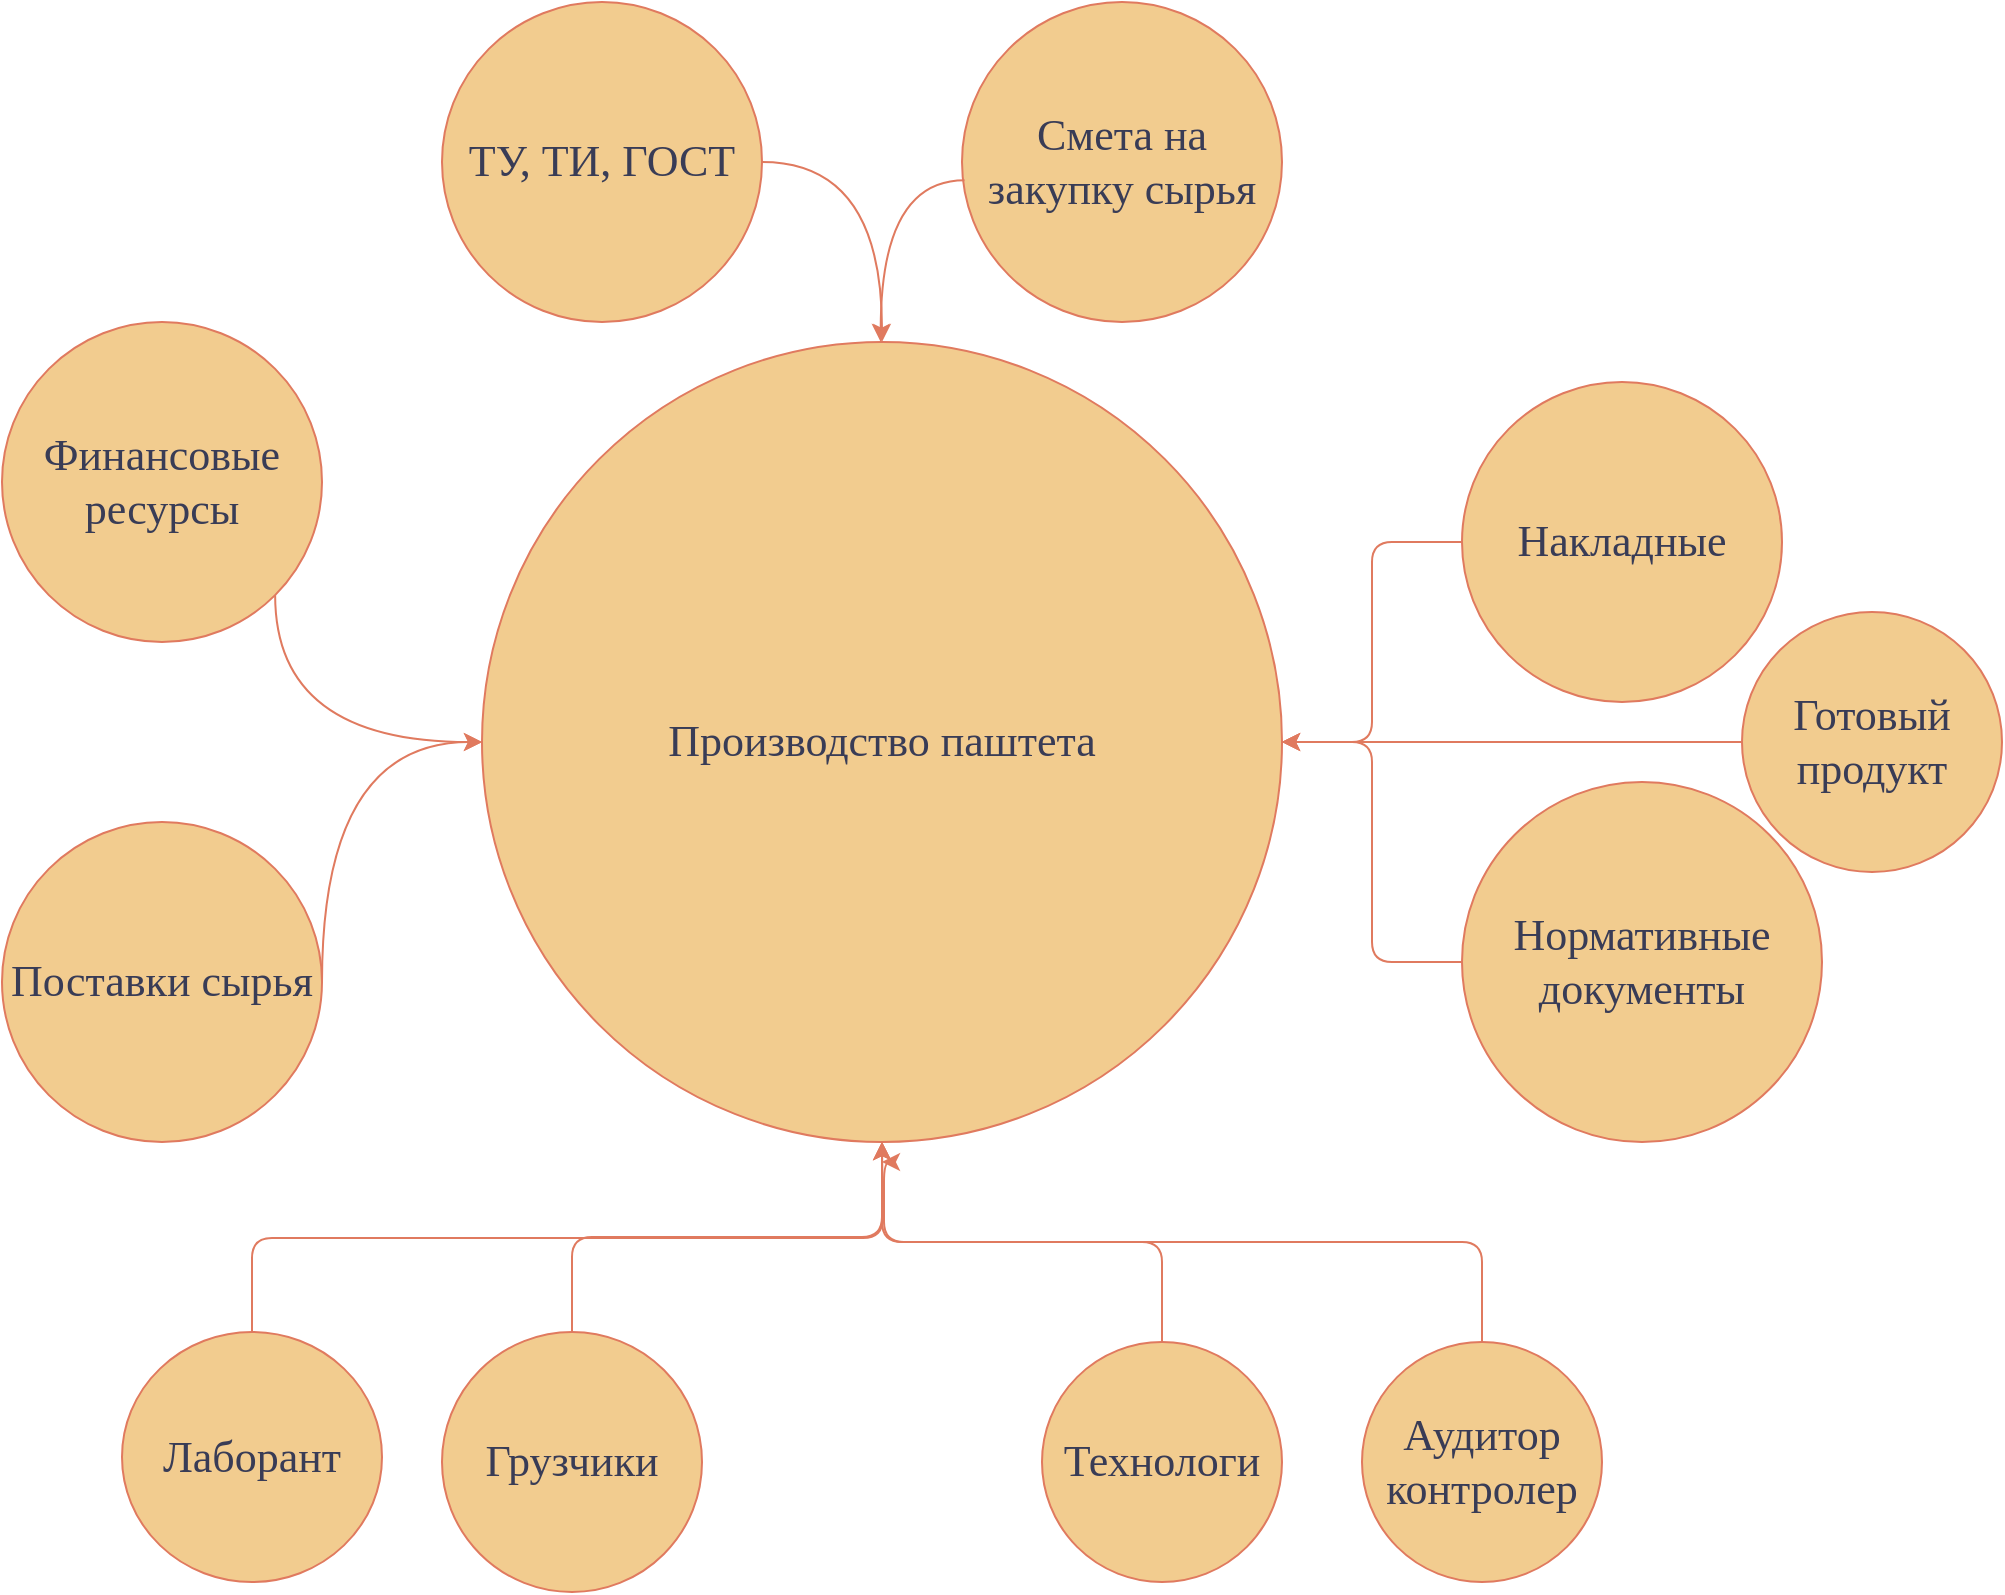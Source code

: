 <mxfile version="22.1.9" type="github">
  <diagram name="Page-1" id="dd472eb7-4b8b-5cd9-a60b-b15522922e76">
    <mxGraphModel dx="1411" dy="793" grid="1" gridSize="10" guides="1" tooltips="1" connect="1" arrows="1" fold="1" page="1" pageScale="1" pageWidth="1100" pageHeight="850" background="none" math="0" shadow="0">
      <root>
        <mxCell id="0" />
        <mxCell id="1" parent="0" />
        <mxCell id="374e34682ed331ee-1" value="Производство паштета" style="ellipse;whiteSpace=wrap;html=1;rounded=1;shadow=0;dashed=0;comic=0;fontFamily=Verdana;fontSize=22;fontColor=#393C56;fillColor=#F2CC8F;strokeColor=#E07A5F;labelBackgroundColor=none;" parent="1" vertex="1">
          <mxGeometry x="330" y="180" width="400" height="400" as="geometry" />
        </mxCell>
        <mxCell id="45236fa5f4b8e91a-1" value="Смета на закупку сырья" style="ellipse;whiteSpace=wrap;html=1;rounded=1;shadow=0;dashed=0;comic=0;fontFamily=Verdana;fontSize=22;fontColor=#393C56;fillColor=#F2CC8F;strokeColor=#E07A5F;labelBackgroundColor=none;" parent="1" vertex="1">
          <mxGeometry x="570" y="10" width="160" height="160" as="geometry" />
        </mxCell>
        <mxCell id="wPZr9ZF9iKrXsQ1pUPwF-14" style="edgeStyle=orthogonalEdgeStyle;rounded=1;orthogonalLoop=1;jettySize=auto;html=1;labelBackgroundColor=none;strokeColor=#E07A5F;fontColor=default;" parent="1" source="45236fa5f4b8e91a-2" edge="1">
          <mxGeometry relative="1" as="geometry">
            <mxPoint x="530.0" y="590" as="targetPoint" />
            <Array as="points">
              <mxPoint x="830" y="740" />
              <mxPoint x="830" y="630" />
              <mxPoint x="531" y="630" />
              <mxPoint x="531" y="590" />
            </Array>
          </mxGeometry>
        </mxCell>
        <mxCell id="45236fa5f4b8e91a-2" value="Аудитор контролер" style="ellipse;whiteSpace=wrap;html=1;rounded=1;shadow=0;dashed=0;comic=0;fontFamily=Verdana;fontSize=22;fontColor=#393C56;fillColor=#F2CC8F;strokeColor=#E07A5F;labelBackgroundColor=none;" parent="1" vertex="1">
          <mxGeometry x="770" y="680" width="120" height="120" as="geometry" />
        </mxCell>
        <mxCell id="wPZr9ZF9iKrXsQ1pUPwF-16" style="edgeStyle=orthogonalEdgeStyle;rounded=1;orthogonalLoop=1;jettySize=auto;html=1;labelBackgroundColor=none;strokeColor=#E07A5F;fontColor=default;" parent="1" source="45236fa5f4b8e91a-3" target="374e34682ed331ee-1" edge="1">
          <mxGeometry relative="1" as="geometry" />
        </mxCell>
        <mxCell id="45236fa5f4b8e91a-3" value="Накладные" style="ellipse;whiteSpace=wrap;html=1;rounded=1;shadow=0;dashed=0;comic=0;fontFamily=Verdana;fontSize=22;fontColor=#393C56;fillColor=#F2CC8F;strokeColor=#E07A5F;labelBackgroundColor=none;" parent="1" vertex="1">
          <mxGeometry x="820" y="200" width="160" height="160" as="geometry" />
        </mxCell>
        <mxCell id="45236fa5f4b8e91a-4" value="Поставки сырья" style="ellipse;whiteSpace=wrap;html=1;rounded=1;shadow=0;dashed=0;comic=0;fontFamily=Verdana;fontSize=22;fontColor=#393C56;fillColor=#F2CC8F;strokeColor=#E07A5F;labelBackgroundColor=none;" parent="1" vertex="1">
          <mxGeometry x="90" y="420" width="160" height="160" as="geometry" />
        </mxCell>
        <mxCell id="45236fa5f4b8e91a-5" value="Финансовые ресурсы" style="ellipse;whiteSpace=wrap;html=1;rounded=1;shadow=0;dashed=0;comic=0;fontFamily=Verdana;fontSize=22;fontColor=#393C56;fillColor=#F2CC8F;strokeColor=#E07A5F;labelBackgroundColor=none;" parent="1" vertex="1">
          <mxGeometry x="90" y="170" width="160" height="160" as="geometry" />
        </mxCell>
        <mxCell id="wPZr9ZF9iKrXsQ1pUPwF-17" style="edgeStyle=orthogonalEdgeStyle;rounded=1;orthogonalLoop=1;jettySize=auto;html=1;labelBackgroundColor=none;strokeColor=#E07A5F;fontColor=default;" parent="1" source="45236fa5f4b8e91a-6" target="374e34682ed331ee-1" edge="1">
          <mxGeometry relative="1" as="geometry" />
        </mxCell>
        <mxCell id="45236fa5f4b8e91a-6" value="Нормативные документы" style="ellipse;whiteSpace=wrap;html=1;rounded=1;shadow=0;dashed=0;comic=0;fontFamily=Verdana;fontSize=22;fontColor=#393C56;fillColor=#F2CC8F;strokeColor=#E07A5F;labelBackgroundColor=none;" parent="1" vertex="1">
          <mxGeometry x="820" y="400" width="180" height="180" as="geometry" />
        </mxCell>
        <mxCell id="wPZr9ZF9iKrXsQ1pUPwF-11" style="edgeStyle=orthogonalEdgeStyle;rounded=1;orthogonalLoop=1;jettySize=auto;html=1;exitX=0.5;exitY=0;exitDx=0;exitDy=0;entryX=0.5;entryY=1;entryDx=0;entryDy=0;labelBackgroundColor=none;strokeColor=#E07A5F;fontColor=default;" parent="1" source="45236fa5f4b8e91a-7" target="374e34682ed331ee-1" edge="1">
          <mxGeometry relative="1" as="geometry" />
        </mxCell>
        <mxCell id="45236fa5f4b8e91a-7" value="Технологи" style="ellipse;whiteSpace=wrap;html=1;rounded=1;shadow=0;dashed=0;comic=0;fontFamily=Verdana;fontSize=22;fontColor=#393C56;fillColor=#F2CC8F;strokeColor=#E07A5F;labelBackgroundColor=none;" parent="1" vertex="1">
          <mxGeometry x="610" y="680" width="120" height="120" as="geometry" />
        </mxCell>
        <mxCell id="wPZr9ZF9iKrXsQ1pUPwF-15" style="edgeStyle=orthogonalEdgeStyle;rounded=1;orthogonalLoop=1;jettySize=auto;html=1;labelBackgroundColor=none;strokeColor=#E07A5F;fontColor=default;" parent="1" source="45236fa5f4b8e91a-8" target="374e34682ed331ee-1" edge="1">
          <mxGeometry relative="1" as="geometry" />
        </mxCell>
        <mxCell id="45236fa5f4b8e91a-8" value="Грузчики" style="ellipse;whiteSpace=wrap;html=1;rounded=1;shadow=0;dashed=0;comic=0;fontFamily=Verdana;fontSize=22;fontColor=#393C56;fillColor=#F2CC8F;strokeColor=#E07A5F;labelBackgroundColor=none;" parent="1" vertex="1">
          <mxGeometry x="310" y="675" width="130" height="130" as="geometry" />
        </mxCell>
        <mxCell id="wPZr9ZF9iKrXsQ1pUPwF-2" value="ТУ, ТИ, ГОСТ" style="ellipse;whiteSpace=wrap;html=1;rounded=1;shadow=0;dashed=0;comic=0;fontFamily=Verdana;fontSize=22;fontColor=#393C56;fillColor=#F2CC8F;strokeColor=#E07A5F;labelBackgroundColor=none;" parent="1" vertex="1">
          <mxGeometry x="310" y="10" width="160" height="160" as="geometry" />
        </mxCell>
        <mxCell id="wPZr9ZF9iKrXsQ1pUPwF-3" value="" style="curved=1;endArrow=classic;html=1;rounded=1;edgeStyle=orthogonalEdgeStyle;exitX=1;exitY=1;exitDx=0;exitDy=0;entryX=0;entryY=0.5;entryDx=0;entryDy=0;labelBackgroundColor=none;strokeColor=#E07A5F;fontColor=default;" parent="1" source="45236fa5f4b8e91a-5" target="374e34682ed331ee-1" edge="1">
          <mxGeometry width="50" height="50" relative="1" as="geometry">
            <mxPoint x="480" y="410" as="sourcePoint" />
            <mxPoint x="530" y="360" as="targetPoint" />
            <Array as="points">
              <mxPoint x="227" y="380" />
            </Array>
          </mxGeometry>
        </mxCell>
        <mxCell id="wPZr9ZF9iKrXsQ1pUPwF-5" value="" style="curved=1;endArrow=classic;html=1;rounded=1;edgeStyle=orthogonalEdgeStyle;exitX=1;exitY=0.5;exitDx=0;exitDy=0;labelBackgroundColor=none;strokeColor=#E07A5F;fontColor=default;" parent="1" source="45236fa5f4b8e91a-4" target="374e34682ed331ee-1" edge="1">
          <mxGeometry width="50" height="50" relative="1" as="geometry">
            <mxPoint x="480" y="410" as="sourcePoint" />
            <mxPoint x="530" y="360" as="targetPoint" />
            <Array as="points">
              <mxPoint x="250" y="380" />
            </Array>
          </mxGeometry>
        </mxCell>
        <mxCell id="wPZr9ZF9iKrXsQ1pUPwF-7" value="" style="curved=1;endArrow=classic;html=1;rounded=1;edgeStyle=orthogonalEdgeStyle;entryX=0.5;entryY=0;entryDx=0;entryDy=0;labelBackgroundColor=none;strokeColor=#E07A5F;fontColor=default;" parent="1" target="374e34682ed331ee-1" edge="1">
          <mxGeometry width="50" height="50" relative="1" as="geometry">
            <mxPoint x="470" y="90" as="sourcePoint" />
            <mxPoint x="520" y="40" as="targetPoint" />
            <Array as="points">
              <mxPoint x="530" y="90" />
            </Array>
          </mxGeometry>
        </mxCell>
        <mxCell id="wPZr9ZF9iKrXsQ1pUPwF-8" value="" style="curved=1;endArrow=classic;html=1;rounded=1;edgeStyle=orthogonalEdgeStyle;exitX=0.008;exitY=0.557;exitDx=0;exitDy=0;exitPerimeter=0;labelBackgroundColor=none;strokeColor=#E07A5F;fontColor=default;" parent="1" source="45236fa5f4b8e91a-1" edge="1">
          <mxGeometry width="50" height="50" relative="1" as="geometry">
            <mxPoint x="530.63" y="114.28" as="sourcePoint" />
            <mxPoint x="529.35" y="180.001" as="targetPoint" />
            <Array as="points">
              <mxPoint x="529" y="99" />
            </Array>
          </mxGeometry>
        </mxCell>
        <mxCell id="wPZr9ZF9iKrXsQ1pUPwF-19" style="edgeStyle=orthogonalEdgeStyle;rounded=1;orthogonalLoop=1;jettySize=auto;html=1;entryX=1;entryY=0.5;entryDx=0;entryDy=0;labelBackgroundColor=none;strokeColor=#E07A5F;fontColor=default;" parent="1" source="wPZr9ZF9iKrXsQ1pUPwF-18" target="374e34682ed331ee-1" edge="1">
          <mxGeometry relative="1" as="geometry" />
        </mxCell>
        <mxCell id="wPZr9ZF9iKrXsQ1pUPwF-18" value="Готовый продукт" style="ellipse;whiteSpace=wrap;html=1;rounded=1;shadow=0;dashed=0;comic=0;fontFamily=Verdana;fontSize=22;fontColor=#393C56;fillColor=#F2CC8F;strokeColor=#E07A5F;labelBackgroundColor=none;" parent="1" vertex="1">
          <mxGeometry x="960" y="315" width="130" height="130" as="geometry" />
        </mxCell>
        <mxCell id="HVIjkFfSTjv3lXPBZ67b-3" style="edgeStyle=orthogonalEdgeStyle;rounded=1;orthogonalLoop=1;jettySize=auto;html=1;exitX=0.5;exitY=0;exitDx=0;exitDy=0;strokeColor=#E07A5F;fontColor=#393C56;fillColor=#F2CC8F;" edge="1" parent="1" source="HVIjkFfSTjv3lXPBZ67b-1">
          <mxGeometry relative="1" as="geometry">
            <mxPoint x="530.0" y="580" as="targetPoint" />
          </mxGeometry>
        </mxCell>
        <mxCell id="HVIjkFfSTjv3lXPBZ67b-1" value="Лаборант" style="ellipse;whiteSpace=wrap;html=1;rounded=1;shadow=0;dashed=0;comic=0;fontFamily=Verdana;fontSize=22;fontColor=#393C56;fillColor=#F2CC8F;strokeColor=#E07A5F;labelBackgroundColor=none;" vertex="1" parent="1">
          <mxGeometry x="150" y="675" width="130" height="125" as="geometry" />
        </mxCell>
      </root>
    </mxGraphModel>
  </diagram>
</mxfile>
